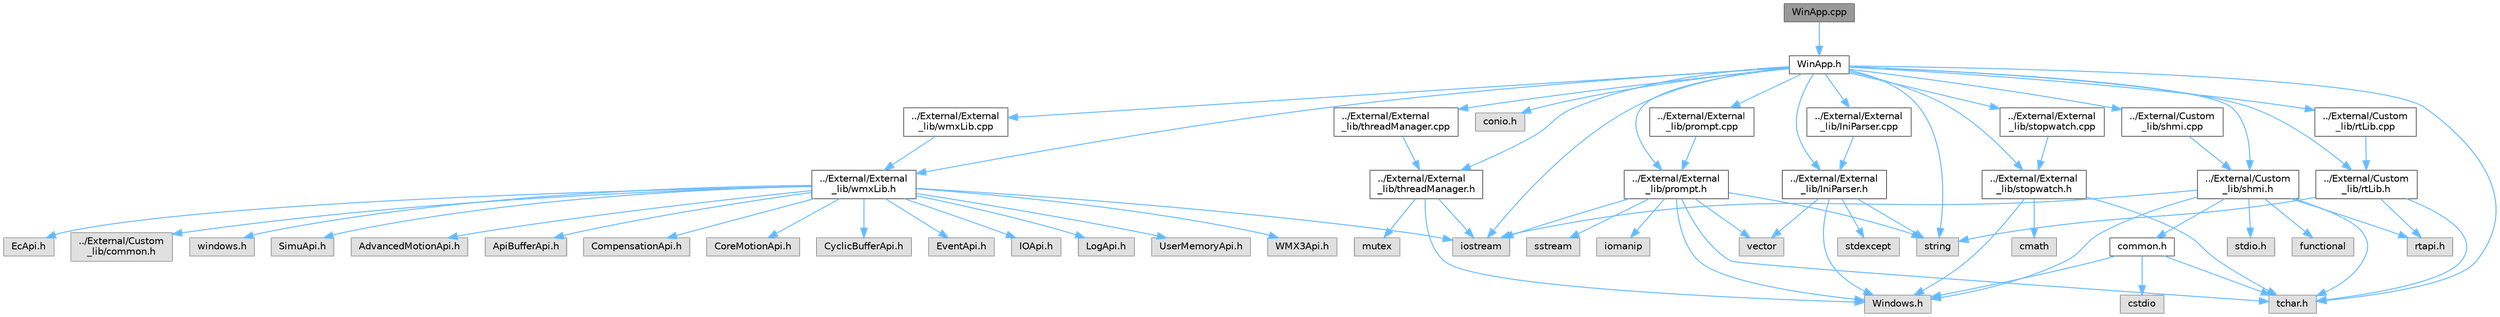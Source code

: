 digraph "WinApp.cpp"
{
 // LATEX_PDF_SIZE
  bgcolor="transparent";
  edge [fontname=Helvetica,fontsize=10,labelfontname=Helvetica,labelfontsize=10];
  node [fontname=Helvetica,fontsize=10,shape=box,height=0.2,width=0.4];
  Node1 [id="Node000001",label="WinApp.cpp",height=0.2,width=0.4,color="gray40", fillcolor="grey60", style="filled", fontcolor="black",tooltip=" "];
  Node1 -> Node2 [id="edge1_Node000001_Node000002",color="steelblue1",style="solid",tooltip=" "];
  Node2 [id="Node000002",label="WinApp.h",height=0.2,width=0.4,color="grey40", fillcolor="white", style="filled",URL="$_win_app_8h.html",tooltip=" "];
  Node2 -> Node3 [id="edge2_Node000002_Node000003",color="steelblue1",style="solid",tooltip=" "];
  Node3 [id="Node000003",label="tchar.h",height=0.2,width=0.4,color="grey60", fillcolor="#E0E0E0", style="filled",tooltip=" "];
  Node2 -> Node4 [id="edge3_Node000002_Node000004",color="steelblue1",style="solid",tooltip=" "];
  Node4 [id="Node000004",label="iostream",height=0.2,width=0.4,color="grey60", fillcolor="#E0E0E0", style="filled",tooltip=" "];
  Node2 -> Node5 [id="edge4_Node000002_Node000005",color="steelblue1",style="solid",tooltip=" "];
  Node5 [id="Node000005",label="string",height=0.2,width=0.4,color="grey60", fillcolor="#E0E0E0", style="filled",tooltip=" "];
  Node2 -> Node6 [id="edge5_Node000002_Node000006",color="steelblue1",style="solid",tooltip=" "];
  Node6 [id="Node000006",label="conio.h",height=0.2,width=0.4,color="grey60", fillcolor="#E0E0E0", style="filled",tooltip=" "];
  Node2 -> Node7 [id="edge6_Node000002_Node000007",color="steelblue1",style="solid",tooltip=" "];
  Node7 [id="Node000007",label="../External/External\l_lib/wmxLib.h",height=0.2,width=0.4,color="grey40", fillcolor="white", style="filled",URL="$wmx_lib_8h.html",tooltip=" "];
  Node7 -> Node8 [id="edge7_Node000007_Node000008",color="steelblue1",style="solid",tooltip=" "];
  Node8 [id="Node000008",label="windows.h",height=0.2,width=0.4,color="grey60", fillcolor="#E0E0E0", style="filled",tooltip=" "];
  Node7 -> Node4 [id="edge8_Node000007_Node000004",color="steelblue1",style="solid",tooltip=" "];
  Node7 -> Node9 [id="edge9_Node000007_Node000009",color="steelblue1",style="solid",tooltip=" "];
  Node9 [id="Node000009",label="SimuApi.h",height=0.2,width=0.4,color="grey60", fillcolor="#E0E0E0", style="filled",tooltip=" "];
  Node7 -> Node10 [id="edge10_Node000007_Node000010",color="steelblue1",style="solid",tooltip=" "];
  Node10 [id="Node000010",label="AdvancedMotionApi.h",height=0.2,width=0.4,color="grey60", fillcolor="#E0E0E0", style="filled",tooltip=" "];
  Node7 -> Node11 [id="edge11_Node000007_Node000011",color="steelblue1",style="solid",tooltip=" "];
  Node11 [id="Node000011",label="ApiBufferApi.h",height=0.2,width=0.4,color="grey60", fillcolor="#E0E0E0", style="filled",tooltip=" "];
  Node7 -> Node12 [id="edge12_Node000007_Node000012",color="steelblue1",style="solid",tooltip=" "];
  Node12 [id="Node000012",label="CompensationApi.h",height=0.2,width=0.4,color="grey60", fillcolor="#E0E0E0", style="filled",tooltip=" "];
  Node7 -> Node13 [id="edge13_Node000007_Node000013",color="steelblue1",style="solid",tooltip=" "];
  Node13 [id="Node000013",label="CoreMotionApi.h",height=0.2,width=0.4,color="grey60", fillcolor="#E0E0E0", style="filled",tooltip=" "];
  Node7 -> Node14 [id="edge14_Node000007_Node000014",color="steelblue1",style="solid",tooltip=" "];
  Node14 [id="Node000014",label="CyclicBufferApi.h",height=0.2,width=0.4,color="grey60", fillcolor="#E0E0E0", style="filled",tooltip=" "];
  Node7 -> Node15 [id="edge15_Node000007_Node000015",color="steelblue1",style="solid",tooltip=" "];
  Node15 [id="Node000015",label="EventApi.h",height=0.2,width=0.4,color="grey60", fillcolor="#E0E0E0", style="filled",tooltip=" "];
  Node7 -> Node16 [id="edge16_Node000007_Node000016",color="steelblue1",style="solid",tooltip=" "];
  Node16 [id="Node000016",label="IOApi.h",height=0.2,width=0.4,color="grey60", fillcolor="#E0E0E0", style="filled",tooltip=" "];
  Node7 -> Node17 [id="edge17_Node000007_Node000017",color="steelblue1",style="solid",tooltip=" "];
  Node17 [id="Node000017",label="LogApi.h",height=0.2,width=0.4,color="grey60", fillcolor="#E0E0E0", style="filled",tooltip=" "];
  Node7 -> Node18 [id="edge18_Node000007_Node000018",color="steelblue1",style="solid",tooltip=" "];
  Node18 [id="Node000018",label="UserMemoryApi.h",height=0.2,width=0.4,color="grey60", fillcolor="#E0E0E0", style="filled",tooltip=" "];
  Node7 -> Node19 [id="edge19_Node000007_Node000019",color="steelblue1",style="solid",tooltip=" "];
  Node19 [id="Node000019",label="WMX3Api.h",height=0.2,width=0.4,color="grey60", fillcolor="#E0E0E0", style="filled",tooltip=" "];
  Node7 -> Node20 [id="edge20_Node000007_Node000020",color="steelblue1",style="solid",tooltip=" "];
  Node20 [id="Node000020",label="EcApi.h",height=0.2,width=0.4,color="grey60", fillcolor="#E0E0E0", style="filled",tooltip=" "];
  Node7 -> Node21 [id="edge21_Node000007_Node000021",color="steelblue1",style="solid",tooltip=" "];
  Node21 [id="Node000021",label="../External/Custom\l_lib/common.h",height=0.2,width=0.4,color="grey60", fillcolor="#E0E0E0", style="filled",tooltip=" "];
  Node2 -> Node22 [id="edge22_Node000002_Node000022",color="steelblue1",style="solid",tooltip=" "];
  Node22 [id="Node000022",label="../External/External\l_lib/wmxLib.cpp",height=0.2,width=0.4,color="grey40", fillcolor="white", style="filled",URL="$wmx_lib_8cpp.html",tooltip=" "];
  Node22 -> Node7 [id="edge23_Node000022_Node000007",color="steelblue1",style="solid",tooltip=" "];
  Node2 -> Node23 [id="edge24_Node000002_Node000023",color="steelblue1",style="solid",tooltip=" "];
  Node23 [id="Node000023",label="../External/External\l_lib/prompt.h",height=0.2,width=0.4,color="grey40", fillcolor="white", style="filled",URL="$prompt_8h.html",tooltip=" "];
  Node23 -> Node24 [id="edge25_Node000023_Node000024",color="steelblue1",style="solid",tooltip=" "];
  Node24 [id="Node000024",label="Windows.h",height=0.2,width=0.4,color="grey60", fillcolor="#E0E0E0", style="filled",tooltip=" "];
  Node23 -> Node3 [id="edge26_Node000023_Node000003",color="steelblue1",style="solid",tooltip=" "];
  Node23 -> Node5 [id="edge27_Node000023_Node000005",color="steelblue1",style="solid",tooltip=" "];
  Node23 -> Node4 [id="edge28_Node000023_Node000004",color="steelblue1",style="solid",tooltip=" "];
  Node23 -> Node25 [id="edge29_Node000023_Node000025",color="steelblue1",style="solid",tooltip=" "];
  Node25 [id="Node000025",label="sstream",height=0.2,width=0.4,color="grey60", fillcolor="#E0E0E0", style="filled",tooltip=" "];
  Node23 -> Node26 [id="edge30_Node000023_Node000026",color="steelblue1",style="solid",tooltip=" "];
  Node26 [id="Node000026",label="iomanip",height=0.2,width=0.4,color="grey60", fillcolor="#E0E0E0", style="filled",tooltip=" "];
  Node23 -> Node27 [id="edge31_Node000023_Node000027",color="steelblue1",style="solid",tooltip=" "];
  Node27 [id="Node000027",label="vector",height=0.2,width=0.4,color="grey60", fillcolor="#E0E0E0", style="filled",tooltip=" "];
  Node2 -> Node28 [id="edge32_Node000002_Node000028",color="steelblue1",style="solid",tooltip=" "];
  Node28 [id="Node000028",label="../External/External\l_lib/prompt.cpp",height=0.2,width=0.4,color="grey40", fillcolor="white", style="filled",URL="$prompt_8cpp.html",tooltip=" "];
  Node28 -> Node23 [id="edge33_Node000028_Node000023",color="steelblue1",style="solid",tooltip=" "];
  Node2 -> Node29 [id="edge34_Node000002_Node000029",color="steelblue1",style="solid",tooltip=" "];
  Node29 [id="Node000029",label="../External/External\l_lib/IniParser.h",height=0.2,width=0.4,color="grey40", fillcolor="white", style="filled",URL="$_ini_parser_8h.html",tooltip=" "];
  Node29 -> Node5 [id="edge35_Node000029_Node000005",color="steelblue1",style="solid",tooltip=" "];
  Node29 -> Node27 [id="edge36_Node000029_Node000027",color="steelblue1",style="solid",tooltip=" "];
  Node29 -> Node24 [id="edge37_Node000029_Node000024",color="steelblue1",style="solid",tooltip=" "];
  Node29 -> Node30 [id="edge38_Node000029_Node000030",color="steelblue1",style="solid",tooltip=" "];
  Node30 [id="Node000030",label="stdexcept",height=0.2,width=0.4,color="grey60", fillcolor="#E0E0E0", style="filled",tooltip=" "];
  Node2 -> Node31 [id="edge39_Node000002_Node000031",color="steelblue1",style="solid",tooltip=" "];
  Node31 [id="Node000031",label="../External/External\l_lib/IniParser.cpp",height=0.2,width=0.4,color="grey40", fillcolor="white", style="filled",URL="$_ini_parser_8cpp.html",tooltip=" "];
  Node31 -> Node29 [id="edge40_Node000031_Node000029",color="steelblue1",style="solid",tooltip=" "];
  Node2 -> Node32 [id="edge41_Node000002_Node000032",color="steelblue1",style="solid",tooltip=" "];
  Node32 [id="Node000032",label="../External/External\l_lib/stopwatch.h",height=0.2,width=0.4,color="grey40", fillcolor="white", style="filled",URL="$stopwatch_8h.html",tooltip=" "];
  Node32 -> Node24 [id="edge42_Node000032_Node000024",color="steelblue1",style="solid",tooltip=" "];
  Node32 -> Node3 [id="edge43_Node000032_Node000003",color="steelblue1",style="solid",tooltip=" "];
  Node32 -> Node33 [id="edge44_Node000032_Node000033",color="steelblue1",style="solid",tooltip=" "];
  Node33 [id="Node000033",label="cmath",height=0.2,width=0.4,color="grey60", fillcolor="#E0E0E0", style="filled",tooltip=" "];
  Node2 -> Node34 [id="edge45_Node000002_Node000034",color="steelblue1",style="solid",tooltip=" "];
  Node34 [id="Node000034",label="../External/External\l_lib/stopwatch.cpp",height=0.2,width=0.4,color="grey40", fillcolor="white", style="filled",URL="$stopwatch_8cpp.html",tooltip=" "];
  Node34 -> Node32 [id="edge46_Node000034_Node000032",color="steelblue1",style="solid",tooltip=" "];
  Node2 -> Node35 [id="edge47_Node000002_Node000035",color="steelblue1",style="solid",tooltip=" "];
  Node35 [id="Node000035",label="../External/External\l_lib/threadManager.h",height=0.2,width=0.4,color="grey40", fillcolor="white", style="filled",URL="$_thread_manager_8h.html",tooltip=" "];
  Node35 -> Node24 [id="edge48_Node000035_Node000024",color="steelblue1",style="solid",tooltip=" "];
  Node35 -> Node4 [id="edge49_Node000035_Node000004",color="steelblue1",style="solid",tooltip=" "];
  Node35 -> Node36 [id="edge50_Node000035_Node000036",color="steelblue1",style="solid",tooltip=" "];
  Node36 [id="Node000036",label="mutex",height=0.2,width=0.4,color="grey60", fillcolor="#E0E0E0", style="filled",tooltip=" "];
  Node2 -> Node37 [id="edge51_Node000002_Node000037",color="steelblue1",style="solid",tooltip=" "];
  Node37 [id="Node000037",label="../External/External\l_lib/threadManager.cpp",height=0.2,width=0.4,color="grey40", fillcolor="white", style="filled",URL="$_thread_manager_8cpp.html",tooltip=" "];
  Node37 -> Node35 [id="edge52_Node000037_Node000035",color="steelblue1",style="solid",tooltip=" "];
  Node2 -> Node38 [id="edge53_Node000002_Node000038",color="steelblue1",style="solid",tooltip=" "];
  Node38 [id="Node000038",label="../External/Custom\l_lib/shmi.h",height=0.2,width=0.4,color="grey40", fillcolor="white", style="filled",URL="$shmi_8h.html",tooltip=" "];
  Node38 -> Node39 [id="edge54_Node000038_Node000039",color="steelblue1",style="solid",tooltip=" "];
  Node39 [id="Node000039",label="stdio.h",height=0.2,width=0.4,color="grey60", fillcolor="#E0E0E0", style="filled",tooltip=" "];
  Node38 -> Node4 [id="edge55_Node000038_Node000004",color="steelblue1",style="solid",tooltip=" "];
  Node38 -> Node24 [id="edge56_Node000038_Node000024",color="steelblue1",style="solid",tooltip=" "];
  Node38 -> Node3 [id="edge57_Node000038_Node000003",color="steelblue1",style="solid",tooltip=" "];
  Node38 -> Node40 [id="edge58_Node000038_Node000040",color="steelblue1",style="solid",tooltip=" "];
  Node40 [id="Node000040",label="functional",height=0.2,width=0.4,color="grey60", fillcolor="#E0E0E0", style="filled",tooltip=" "];
  Node38 -> Node41 [id="edge59_Node000038_Node000041",color="steelblue1",style="solid",tooltip=" "];
  Node41 [id="Node000041",label="rtapi.h",height=0.2,width=0.4,color="grey60", fillcolor="#E0E0E0", style="filled",tooltip=" "];
  Node38 -> Node42 [id="edge60_Node000038_Node000042",color="steelblue1",style="solid",tooltip=" "];
  Node42 [id="Node000042",label="common.h",height=0.2,width=0.4,color="grey40", fillcolor="white", style="filled",URL="$common_8h.html",tooltip=" "];
  Node42 -> Node24 [id="edge61_Node000042_Node000024",color="steelblue1",style="solid",tooltip=" "];
  Node42 -> Node3 [id="edge62_Node000042_Node000003",color="steelblue1",style="solid",tooltip=" "];
  Node42 -> Node43 [id="edge63_Node000042_Node000043",color="steelblue1",style="solid",tooltip=" "];
  Node43 [id="Node000043",label="cstdio",height=0.2,width=0.4,color="grey60", fillcolor="#E0E0E0", style="filled",tooltip=" "];
  Node2 -> Node44 [id="edge64_Node000002_Node000044",color="steelblue1",style="solid",tooltip=" "];
  Node44 [id="Node000044",label="../External/Custom\l_lib/shmi.cpp",height=0.2,width=0.4,color="grey40", fillcolor="white", style="filled",URL="$shmi_8cpp.html",tooltip=" "];
  Node44 -> Node38 [id="edge65_Node000044_Node000038",color="steelblue1",style="solid",tooltip=" "];
  Node2 -> Node45 [id="edge66_Node000002_Node000045",color="steelblue1",style="solid",tooltip=" "];
  Node45 [id="Node000045",label="../External/Custom\l_lib/rtLib.h",height=0.2,width=0.4,color="grey40", fillcolor="white", style="filled",URL="$rt_lib_8h.html",tooltip=" "];
  Node45 -> Node3 [id="edge67_Node000045_Node000003",color="steelblue1",style="solid",tooltip=" "];
  Node45 -> Node5 [id="edge68_Node000045_Node000005",color="steelblue1",style="solid",tooltip=" "];
  Node45 -> Node41 [id="edge69_Node000045_Node000041",color="steelblue1",style="solid",tooltip=" "];
  Node2 -> Node46 [id="edge70_Node000002_Node000046",color="steelblue1",style="solid",tooltip=" "];
  Node46 [id="Node000046",label="../External/Custom\l_lib/rtLib.cpp",height=0.2,width=0.4,color="grey40", fillcolor="white", style="filled",URL="$rt_lib_8cpp.html",tooltip=" "];
  Node46 -> Node45 [id="edge71_Node000046_Node000045",color="steelblue1",style="solid",tooltip=" "];
}
